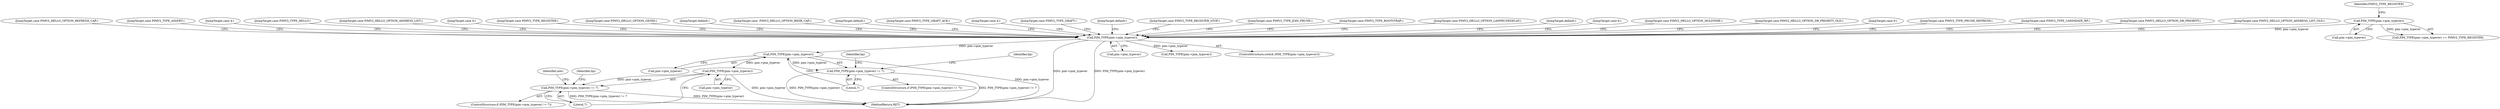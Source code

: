 digraph "0_tcpdump_6fca58f5f9c96749a575f52e20598ad43f5bdf30@pointer" {
"1000697" [label="(Call,PIM_TYPE(pim->pim_typever))"];
"1000257" [label="(Call,PIM_TYPE(pim->pim_typever))"];
"1000201" [label="(Call,PIM_TYPE(pim->pim_typever))"];
"1000696" [label="(Call,PIM_TYPE(pim->pim_typever) != 7)"];
"1000761" [label="(Call,PIM_TYPE(pim->pim_typever))"];
"1000760" [label="(Call,PIM_TYPE(pim->pim_typever) != 7)"];
"1001446" [label="(JumpTarget,case PIMV2_TYPE_PRUNE_REFRESH:)"];
"1000762" [label="(Call,pim->pim_typever)"];
"1000258" [label="(Call,pim->pim_typever)"];
"1001317" [label="(JumpTarget,case PIMV2_TYPE_CANDIDATE_RP:)"];
"1000375" [label="(JumpTarget,case PIMV2_HELLO_OPTION_DR_PRIORITY:)"];
"1000458" [label="(JumpTarget,case PIMV2_HELLO_OPTION_ADDRESS_LIST_OLD:)"];
"1000695" [label="(ControlStructure,if (PIM_TYPE(pim->pim_typever) != 7))"];
"1000412" [label="(JumpTarget,case PIMV2_HELLO_OPTION_REFRESH_CAP:)"];
"1001208" [label="(JumpTarget,case PIMV2_TYPE_ASSERT:)"];
"1000385" [label="(JumpTarget,case 4:)"];
"1001536" [label="(Call,PIM_TYPE(pim->pim_typever))"];
"1000765" [label="(Literal,7)"];
"1000696" [label="(Call,PIM_TYPE(pim->pim_typever) != 7)"];
"1000262" [label="(JumpTarget,case PIMV2_TYPE_HELLO:)"];
"1000459" [label="(JumpTarget,case PIMV2_HELLO_OPTION_ADDRESS_LIST:)"];
"1000205" [label="(Identifier,PIMV2_TYPE_REGISTER)"];
"1000200" [label="(Call,PIM_TYPE(pim->pim_typever) == PIMV2_TYPE_REGISTER)"];
"1000705" [label="(Identifier,bp)"];
"1000379" [label="(JumpTarget,case 0:)"];
"1000759" [label="(ControlStructure,if (PIM_TYPE(pim->pim_typever) != 7))"];
"1000531" [label="(JumpTarget,case PIMV2_TYPE_REGISTER:)"];
"1000403" [label="(JumpTarget,case PIMV2_HELLO_OPTION_GENID:)"];
"1000599" [label="(JumpTarget,default:)"];
"1000456" [label="(JumpTarget,case  PIMV2_HELLO_OPTION_BIDIR_CAP:)"];
"1000257" [label="(Call,PIM_TYPE(pim->pim_typever))"];
"1000503" [label="(JumpTarget,default:)"];
"1000701" [label="(Literal,7)"];
"1000737" [label="(Identifier,bp)"];
"1000681" [label="(JumpTarget,case PIMV2_TYPE_GRAFT_ACK:)"];
"1000202" [label="(Call,pim->pim_typever)"];
"1000760" [label="(Call,PIM_TYPE(pim->pim_typever) != 7)"];
"1000587" [label="(JumpTarget,case 4:)"];
"1000680" [label="(JumpTarget,case PIMV2_TYPE_GRAFT:)"];
"1001530" [label="(JumpTarget,default:)"];
"1000609" [label="(JumpTarget,case PIMV2_TYPE_REGISTER_STOP:)"];
"1000679" [label="(JumpTarget,case PIMV2_TYPE_JOIN_PRUNE:)"];
"1000256" [label="(ControlStructure,switch (PIM_TYPE(pim->pim_typever)))"];
"1000956" [label="(JumpTarget,case PIMV2_TYPE_BOOTSTRAP:)"];
"1000325" [label="(JumpTarget,case PIMV2_HELLO_OPTION_LANPRUNEDELAY:)"];
"1000761" [label="(Call,PIM_TYPE(pim->pim_typever))"];
"1000394" [label="(JumpTarget,default:)"];
"1001547" [label="(MethodReturn,RET)"];
"1000593" [label="(JumpTarget,case 6:)"];
"1000319" [label="(JumpTarget,case PIMV2_HELLO_OPTION_HOLDTIME:)"];
"1000201" [label="(Call,PIM_TYPE(pim->pim_typever))"];
"1000769" [label="(Identifier,ndo)"];
"1000697" [label="(Call,PIM_TYPE(pim->pim_typever))"];
"1000374" [label="(JumpTarget,case PIMV2_HELLO_OPTION_DR_PRIORITY_OLD:)"];
"1000784" [label="(Identifier,bp)"];
"1000567" [label="(JumpTarget,case 0:)"];
"1000698" [label="(Call,pim->pim_typever)"];
"1000697" -> "1000696"  [label="AST: "];
"1000697" -> "1000698"  [label="CFG: "];
"1000698" -> "1000697"  [label="AST: "];
"1000701" -> "1000697"  [label="CFG: "];
"1000697" -> "1001547"  [label="DDG: pim->pim_typever"];
"1000697" -> "1000696"  [label="DDG: pim->pim_typever"];
"1000257" -> "1000697"  [label="DDG: pim->pim_typever"];
"1000697" -> "1000761"  [label="DDG: pim->pim_typever"];
"1000257" -> "1000256"  [label="AST: "];
"1000257" -> "1000258"  [label="CFG: "];
"1000258" -> "1000257"  [label="AST: "];
"1000262" -> "1000257"  [label="CFG: "];
"1000319" -> "1000257"  [label="CFG: "];
"1000325" -> "1000257"  [label="CFG: "];
"1000374" -> "1000257"  [label="CFG: "];
"1000375" -> "1000257"  [label="CFG: "];
"1000379" -> "1000257"  [label="CFG: "];
"1000385" -> "1000257"  [label="CFG: "];
"1000394" -> "1000257"  [label="CFG: "];
"1000403" -> "1000257"  [label="CFG: "];
"1000412" -> "1000257"  [label="CFG: "];
"1000456" -> "1000257"  [label="CFG: "];
"1000458" -> "1000257"  [label="CFG: "];
"1000459" -> "1000257"  [label="CFG: "];
"1000503" -> "1000257"  [label="CFG: "];
"1000531" -> "1000257"  [label="CFG: "];
"1000567" -> "1000257"  [label="CFG: "];
"1000587" -> "1000257"  [label="CFG: "];
"1000593" -> "1000257"  [label="CFG: "];
"1000599" -> "1000257"  [label="CFG: "];
"1000609" -> "1000257"  [label="CFG: "];
"1000679" -> "1000257"  [label="CFG: "];
"1000680" -> "1000257"  [label="CFG: "];
"1000681" -> "1000257"  [label="CFG: "];
"1000956" -> "1000257"  [label="CFG: "];
"1001208" -> "1000257"  [label="CFG: "];
"1001317" -> "1000257"  [label="CFG: "];
"1001446" -> "1000257"  [label="CFG: "];
"1001530" -> "1000257"  [label="CFG: "];
"1000257" -> "1001547"  [label="DDG: pim->pim_typever"];
"1000257" -> "1001547"  [label="DDG: PIM_TYPE(pim->pim_typever)"];
"1000201" -> "1000257"  [label="DDG: pim->pim_typever"];
"1000257" -> "1001536"  [label="DDG: pim->pim_typever"];
"1000201" -> "1000200"  [label="AST: "];
"1000201" -> "1000202"  [label="CFG: "];
"1000202" -> "1000201"  [label="AST: "];
"1000205" -> "1000201"  [label="CFG: "];
"1000201" -> "1000200"  [label="DDG: pim->pim_typever"];
"1000696" -> "1000695"  [label="AST: "];
"1000696" -> "1000701"  [label="CFG: "];
"1000701" -> "1000696"  [label="AST: "];
"1000705" -> "1000696"  [label="CFG: "];
"1000737" -> "1000696"  [label="CFG: "];
"1000696" -> "1001547"  [label="DDG: PIM_TYPE(pim->pim_typever) != 7"];
"1000696" -> "1001547"  [label="DDG: PIM_TYPE(pim->pim_typever)"];
"1000761" -> "1000760"  [label="AST: "];
"1000761" -> "1000762"  [label="CFG: "];
"1000762" -> "1000761"  [label="AST: "];
"1000765" -> "1000761"  [label="CFG: "];
"1000761" -> "1001547"  [label="DDG: pim->pim_typever"];
"1000761" -> "1000760"  [label="DDG: pim->pim_typever"];
"1000760" -> "1000759"  [label="AST: "];
"1000760" -> "1000765"  [label="CFG: "];
"1000765" -> "1000760"  [label="AST: "];
"1000769" -> "1000760"  [label="CFG: "];
"1000784" -> "1000760"  [label="CFG: "];
"1000760" -> "1001547"  [label="DDG: PIM_TYPE(pim->pim_typever) != 7"];
"1000760" -> "1001547"  [label="DDG: PIM_TYPE(pim->pim_typever)"];
}
